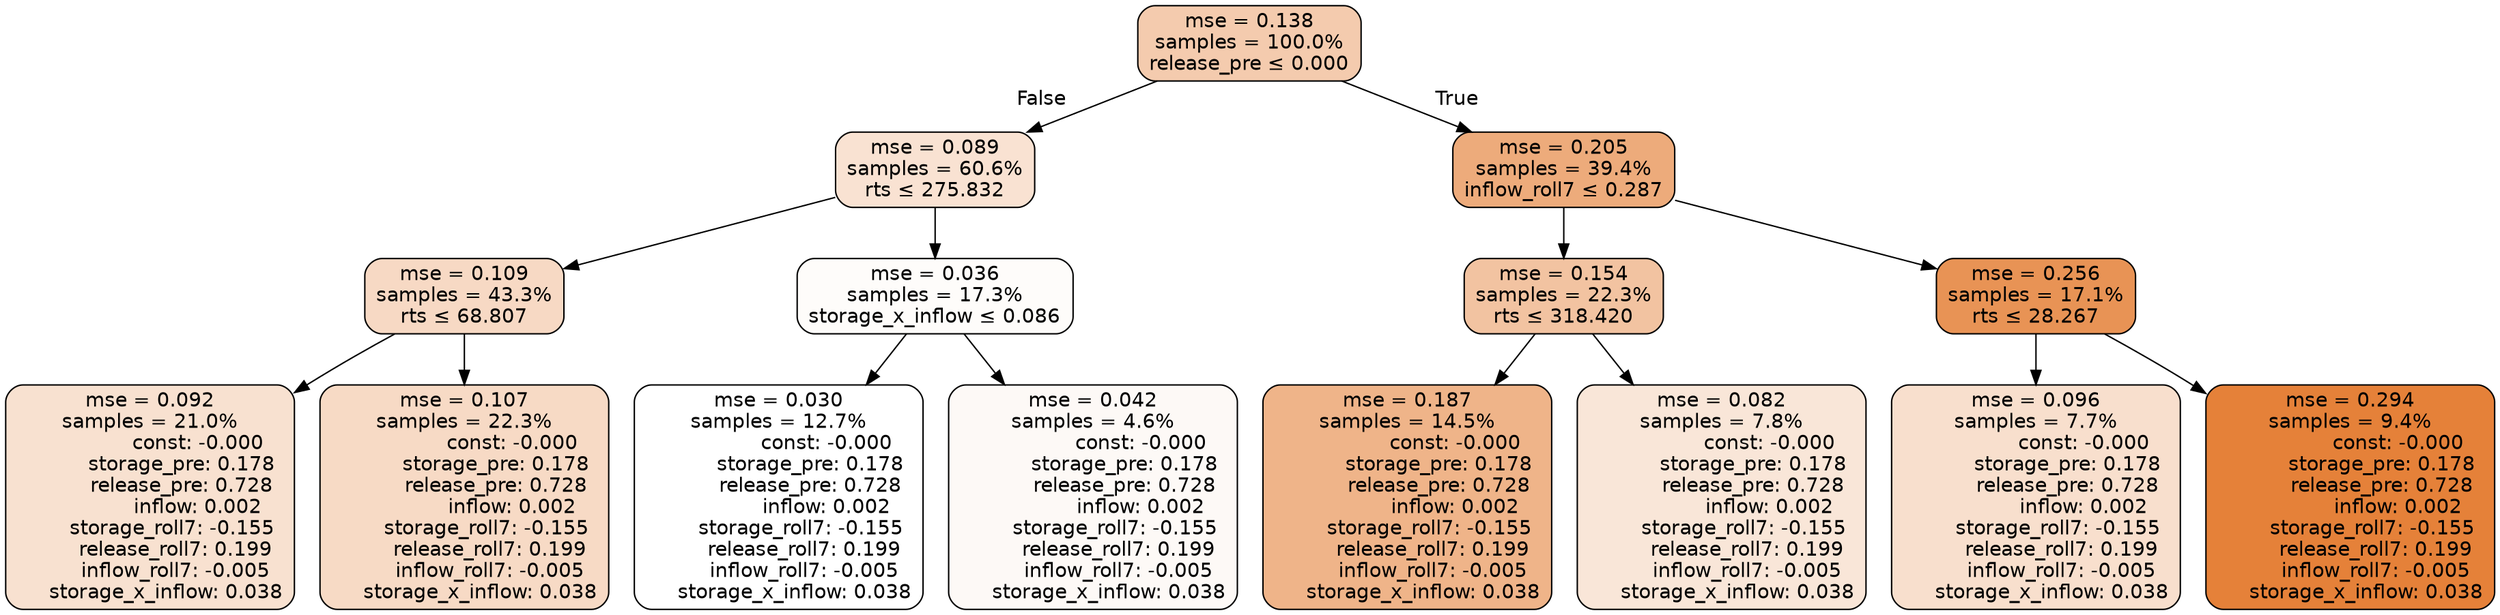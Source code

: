 digraph tree {
node [shape=rectangle, style="filled, rounded", color="black", fontname=helvetica] ;
edge [fontname=helvetica] ;
	"0" [label="mse = 0.138
samples = 100.0%
release_pre &le; 0.000", fillcolor="#f4cbae"]
	"1" [label="mse = 0.089
samples = 60.6%
rts &le; 275.832", fillcolor="#f9e2d2"]
	"2" [label="mse = 0.109
samples = 43.3%
rts &le; 68.807", fillcolor="#f7d9c4"]
	"3" [label="mse = 0.092
samples = 21.0%
               const: -0.000
          storage_pre: 0.178
          release_pre: 0.728
               inflow: 0.002
       storage_roll7: -0.155
        release_roll7: 0.199
        inflow_roll7: -0.005
     storage_x_inflow: 0.038", fillcolor="#f8e1d0"]
	"4" [label="mse = 0.107
samples = 22.3%
               const: -0.000
          storage_pre: 0.178
          release_pre: 0.728
               inflow: 0.002
       storage_roll7: -0.155
        release_roll7: 0.199
        inflow_roll7: -0.005
     storage_x_inflow: 0.038", fillcolor="#f7dac5"]
	"5" [label="mse = 0.036
samples = 17.3%
storage_x_inflow &le; 0.086", fillcolor="#fefcfa"]
	"6" [label="mse = 0.030
samples = 12.7%
               const: -0.000
          storage_pre: 0.178
          release_pre: 0.728
               inflow: 0.002
       storage_roll7: -0.155
        release_roll7: 0.199
        inflow_roll7: -0.005
     storage_x_inflow: 0.038", fillcolor="#ffffff"]
	"7" [label="mse = 0.042
samples = 4.6%
               const: -0.000
          storage_pre: 0.178
          release_pre: 0.728
               inflow: 0.002
       storage_roll7: -0.155
        release_roll7: 0.199
        inflow_roll7: -0.005
     storage_x_inflow: 0.038", fillcolor="#fdf9f6"]
	"8" [label="mse = 0.205
samples = 39.4%
inflow_roll7 &le; 0.287", fillcolor="#edab7b"]
	"9" [label="mse = 0.154
samples = 22.3%
rts &le; 318.420", fillcolor="#f2c3a1"]
	"10" [label="mse = 0.187
samples = 14.5%
               const: -0.000
          storage_pre: 0.178
          release_pre: 0.728
               inflow: 0.002
       storage_roll7: -0.155
        release_roll7: 0.199
        inflow_roll7: -0.005
     storage_x_inflow: 0.038", fillcolor="#efb489"]
	"11" [label="mse = 0.082
samples = 7.8%
               const: -0.000
          storage_pre: 0.178
          release_pre: 0.728
               inflow: 0.002
       storage_roll7: -0.155
        release_roll7: 0.199
        inflow_roll7: -0.005
     storage_x_inflow: 0.038", fillcolor="#f9e6d8"]
	"12" [label="mse = 0.256
samples = 17.1%
rts &le; 28.267", fillcolor="#e89355"]
	"13" [label="mse = 0.096
samples = 7.7%
               const: -0.000
          storage_pre: 0.178
          release_pre: 0.728
               inflow: 0.002
       storage_roll7: -0.155
        release_roll7: 0.199
        inflow_roll7: -0.005
     storage_x_inflow: 0.038", fillcolor="#f8dfcd"]
	"14" [label="mse = 0.294
samples = 9.4%
               const: -0.000
          storage_pre: 0.178
          release_pre: 0.728
               inflow: 0.002
       storage_roll7: -0.155
        release_roll7: 0.199
        inflow_roll7: -0.005
     storage_x_inflow: 0.038", fillcolor="#e58139"]

	"0" -> "1" [labeldistance=2.5, labelangle=45, headlabel="False"]
	"1" -> "2"
	"2" -> "3"
	"2" -> "4"
	"1" -> "5"
	"5" -> "6"
	"5" -> "7"
	"0" -> "8" [labeldistance=2.5, labelangle=-45, headlabel="True"]
	"8" -> "9"
	"9" -> "10"
	"9" -> "11"
	"8" -> "12"
	"12" -> "13"
	"12" -> "14"
}